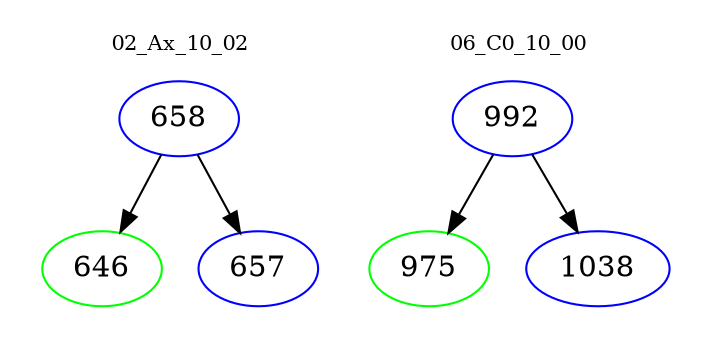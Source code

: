digraph{
subgraph cluster_0 {
color = white
label = "02_Ax_10_02";
fontsize=10;
T0_658 [label="658", color="blue"]
T0_658 -> T0_646 [color="black"]
T0_646 [label="646", color="green"]
T0_658 -> T0_657 [color="black"]
T0_657 [label="657", color="blue"]
}
subgraph cluster_1 {
color = white
label = "06_C0_10_00";
fontsize=10;
T1_992 [label="992", color="blue"]
T1_992 -> T1_975 [color="black"]
T1_975 [label="975", color="green"]
T1_992 -> T1_1038 [color="black"]
T1_1038 [label="1038", color="blue"]
}
}
